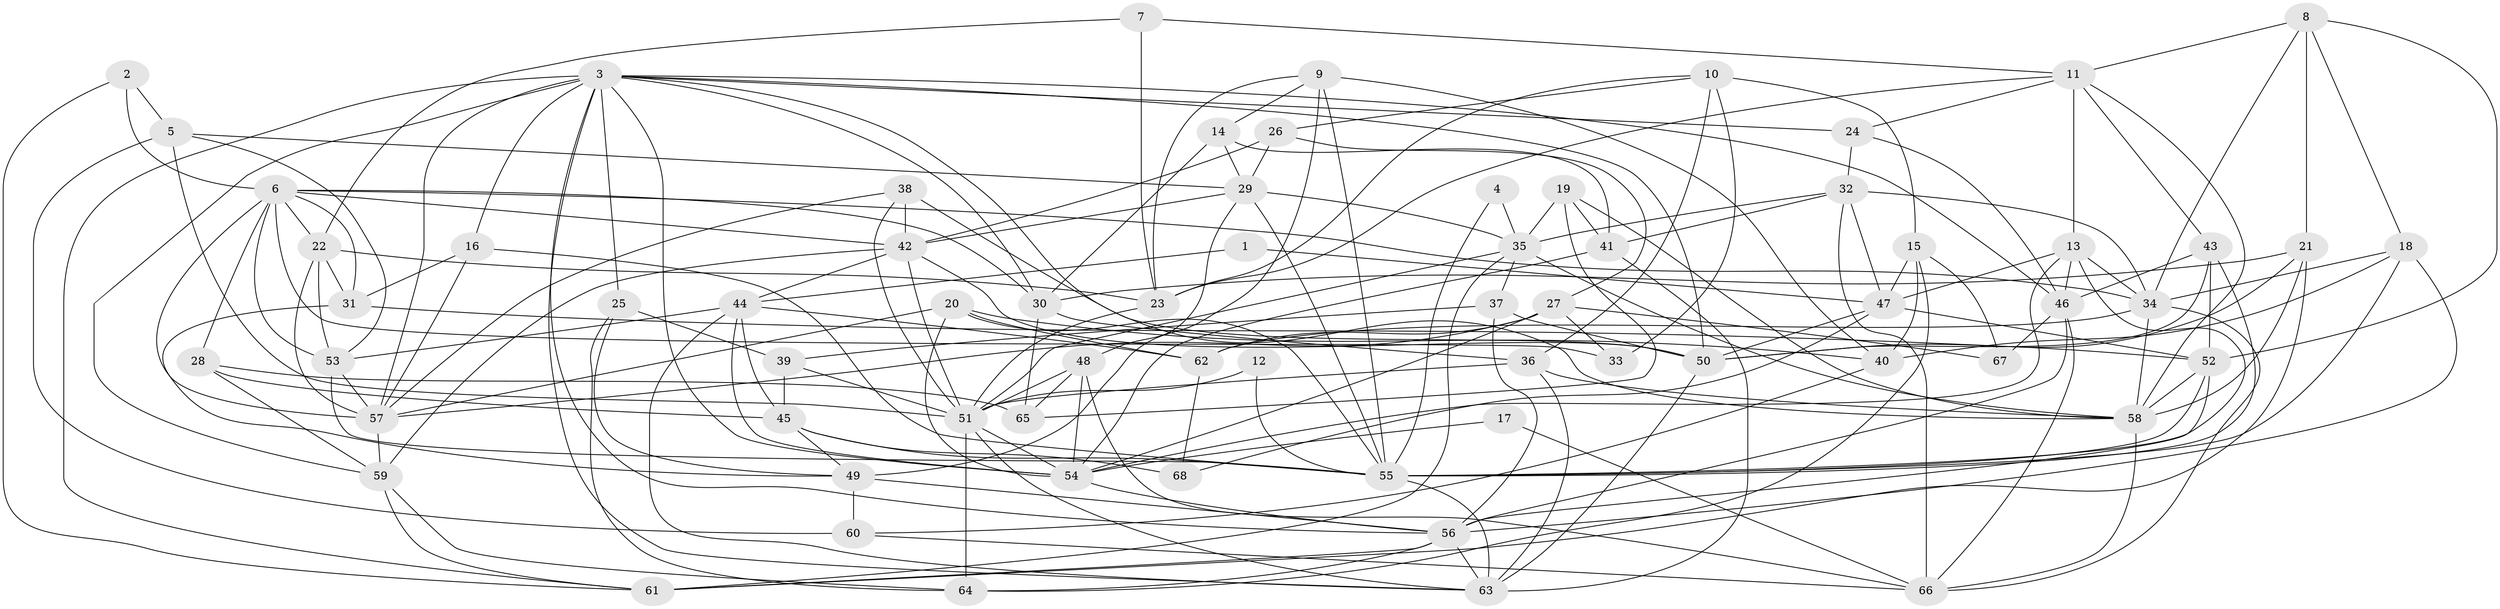 // original degree distribution, {5: 0.18382352941176472, 6: 0.11029411764705882, 3: 0.27941176470588236, 4: 0.2647058823529412, 2: 0.125, 8: 0.014705882352941176, 7: 0.022058823529411766}
// Generated by graph-tools (version 1.1) at 2025/26/03/09/25 03:26:15]
// undirected, 68 vertices, 196 edges
graph export_dot {
graph [start="1"]
  node [color=gray90,style=filled];
  1;
  2;
  3;
  4;
  5;
  6;
  7;
  8;
  9;
  10;
  11;
  12;
  13;
  14;
  15;
  16;
  17;
  18;
  19;
  20;
  21;
  22;
  23;
  24;
  25;
  26;
  27;
  28;
  29;
  30;
  31;
  32;
  33;
  34;
  35;
  36;
  37;
  38;
  39;
  40;
  41;
  42;
  43;
  44;
  45;
  46;
  47;
  48;
  49;
  50;
  51;
  52;
  53;
  54;
  55;
  56;
  57;
  58;
  59;
  60;
  61;
  62;
  63;
  64;
  65;
  66;
  67;
  68;
  1 -- 44 [weight=1.0];
  1 -- 47 [weight=1.0];
  2 -- 5 [weight=1.0];
  2 -- 6 [weight=1.0];
  2 -- 61 [weight=1.0];
  3 -- 16 [weight=2.0];
  3 -- 24 [weight=1.0];
  3 -- 25 [weight=1.0];
  3 -- 30 [weight=1.0];
  3 -- 46 [weight=1.0];
  3 -- 50 [weight=1.0];
  3 -- 54 [weight=1.0];
  3 -- 56 [weight=1.0];
  3 -- 57 [weight=1.0];
  3 -- 58 [weight=1.0];
  3 -- 59 [weight=1.0];
  3 -- 61 [weight=1.0];
  3 -- 63 [weight=1.0];
  4 -- 35 [weight=1.0];
  4 -- 55 [weight=1.0];
  5 -- 29 [weight=1.0];
  5 -- 51 [weight=1.0];
  5 -- 53 [weight=1.0];
  5 -- 60 [weight=1.0];
  6 -- 22 [weight=1.0];
  6 -- 28 [weight=1.0];
  6 -- 30 [weight=1.0];
  6 -- 31 [weight=1.0];
  6 -- 33 [weight=1.0];
  6 -- 34 [weight=1.0];
  6 -- 42 [weight=1.0];
  6 -- 53 [weight=1.0];
  6 -- 57 [weight=1.0];
  7 -- 11 [weight=1.0];
  7 -- 22 [weight=1.0];
  7 -- 23 [weight=1.0];
  8 -- 11 [weight=1.0];
  8 -- 18 [weight=1.0];
  8 -- 21 [weight=1.0];
  8 -- 34 [weight=1.0];
  8 -- 52 [weight=1.0];
  9 -- 14 [weight=1.0];
  9 -- 23 [weight=1.0];
  9 -- 40 [weight=1.0];
  9 -- 49 [weight=1.0];
  9 -- 55 [weight=1.0];
  10 -- 15 [weight=1.0];
  10 -- 23 [weight=1.0];
  10 -- 26 [weight=1.0];
  10 -- 33 [weight=1.0];
  10 -- 36 [weight=1.0];
  11 -- 13 [weight=1.0];
  11 -- 23 [weight=1.0];
  11 -- 24 [weight=1.0];
  11 -- 43 [weight=1.0];
  11 -- 58 [weight=1.0];
  12 -- 51 [weight=1.0];
  12 -- 55 [weight=1.0];
  13 -- 34 [weight=1.0];
  13 -- 46 [weight=1.0];
  13 -- 47 [weight=1.0];
  13 -- 54 [weight=1.0];
  13 -- 55 [weight=2.0];
  14 -- 29 [weight=1.0];
  14 -- 30 [weight=1.0];
  14 -- 41 [weight=1.0];
  15 -- 40 [weight=1.0];
  15 -- 47 [weight=1.0];
  15 -- 64 [weight=1.0];
  15 -- 67 [weight=1.0];
  16 -- 31 [weight=1.0];
  16 -- 55 [weight=1.0];
  16 -- 57 [weight=1.0];
  17 -- 54 [weight=1.0];
  17 -- 66 [weight=1.0];
  18 -- 34 [weight=1.0];
  18 -- 40 [weight=1.0];
  18 -- 55 [weight=1.0];
  18 -- 56 [weight=1.0];
  19 -- 35 [weight=1.0];
  19 -- 41 [weight=1.0];
  19 -- 58 [weight=1.0];
  19 -- 65 [weight=1.0];
  20 -- 40 [weight=1.0];
  20 -- 54 [weight=1.0];
  20 -- 55 [weight=1.0];
  20 -- 57 [weight=1.0];
  20 -- 62 [weight=1.0];
  21 -- 30 [weight=1.0];
  21 -- 50 [weight=1.0];
  21 -- 58 [weight=1.0];
  21 -- 61 [weight=1.0];
  22 -- 23 [weight=1.0];
  22 -- 31 [weight=1.0];
  22 -- 53 [weight=1.0];
  22 -- 57 [weight=2.0];
  23 -- 51 [weight=1.0];
  24 -- 32 [weight=1.0];
  24 -- 46 [weight=1.0];
  25 -- 39 [weight=1.0];
  25 -- 49 [weight=1.0];
  25 -- 64 [weight=1.0];
  26 -- 27 [weight=1.0];
  26 -- 29 [weight=1.0];
  26 -- 42 [weight=1.0];
  27 -- 33 [weight=1.0];
  27 -- 54 [weight=1.0];
  27 -- 57 [weight=1.0];
  27 -- 62 [weight=1.0];
  27 -- 67 [weight=1.0];
  28 -- 45 [weight=1.0];
  28 -- 59 [weight=1.0];
  28 -- 65 [weight=1.0];
  29 -- 35 [weight=1.0];
  29 -- 42 [weight=1.0];
  29 -- 48 [weight=1.0];
  29 -- 55 [weight=1.0];
  30 -- 36 [weight=1.0];
  30 -- 65 [weight=1.0];
  31 -- 49 [weight=1.0];
  31 -- 52 [weight=1.0];
  32 -- 34 [weight=1.0];
  32 -- 35 [weight=1.0];
  32 -- 41 [weight=2.0];
  32 -- 47 [weight=1.0];
  32 -- 66 [weight=1.0];
  34 -- 58 [weight=1.0];
  34 -- 62 [weight=1.0];
  34 -- 66 [weight=1.0];
  35 -- 37 [weight=1.0];
  35 -- 51 [weight=1.0];
  35 -- 58 [weight=1.0];
  35 -- 61 [weight=1.0];
  36 -- 51 [weight=1.0];
  36 -- 58 [weight=1.0];
  36 -- 63 [weight=1.0];
  37 -- 39 [weight=1.0];
  37 -- 50 [weight=1.0];
  37 -- 56 [weight=2.0];
  38 -- 42 [weight=2.0];
  38 -- 50 [weight=1.0];
  38 -- 51 [weight=1.0];
  38 -- 57 [weight=1.0];
  39 -- 45 [weight=1.0];
  39 -- 51 [weight=1.0];
  40 -- 60 [weight=1.0];
  41 -- 54 [weight=1.0];
  41 -- 63 [weight=1.0];
  42 -- 44 [weight=1.0];
  42 -- 50 [weight=1.0];
  42 -- 51 [weight=1.0];
  42 -- 59 [weight=1.0];
  43 -- 46 [weight=1.0];
  43 -- 50 [weight=1.0];
  43 -- 52 [weight=1.0];
  43 -- 55 [weight=1.0];
  44 -- 45 [weight=1.0];
  44 -- 53 [weight=1.0];
  44 -- 54 [weight=1.0];
  44 -- 62 [weight=1.0];
  44 -- 63 [weight=1.0];
  45 -- 49 [weight=1.0];
  45 -- 55 [weight=1.0];
  45 -- 68 [weight=2.0];
  46 -- 56 [weight=1.0];
  46 -- 66 [weight=1.0];
  46 -- 67 [weight=1.0];
  47 -- 50 [weight=1.0];
  47 -- 52 [weight=1.0];
  47 -- 68 [weight=1.0];
  48 -- 51 [weight=1.0];
  48 -- 54 [weight=1.0];
  48 -- 65 [weight=1.0];
  48 -- 66 [weight=1.0];
  49 -- 56 [weight=1.0];
  49 -- 60 [weight=1.0];
  50 -- 63 [weight=1.0];
  51 -- 54 [weight=1.0];
  51 -- 63 [weight=1.0];
  51 -- 64 [weight=1.0];
  52 -- 55 [weight=1.0];
  52 -- 56 [weight=1.0];
  52 -- 58 [weight=1.0];
  53 -- 55 [weight=1.0];
  53 -- 57 [weight=2.0];
  54 -- 56 [weight=1.0];
  55 -- 63 [weight=1.0];
  56 -- 61 [weight=1.0];
  56 -- 63 [weight=1.0];
  56 -- 64 [weight=1.0];
  57 -- 59 [weight=1.0];
  58 -- 66 [weight=1.0];
  59 -- 61 [weight=1.0];
  59 -- 64 [weight=1.0];
  60 -- 66 [weight=1.0];
  62 -- 68 [weight=1.0];
}
